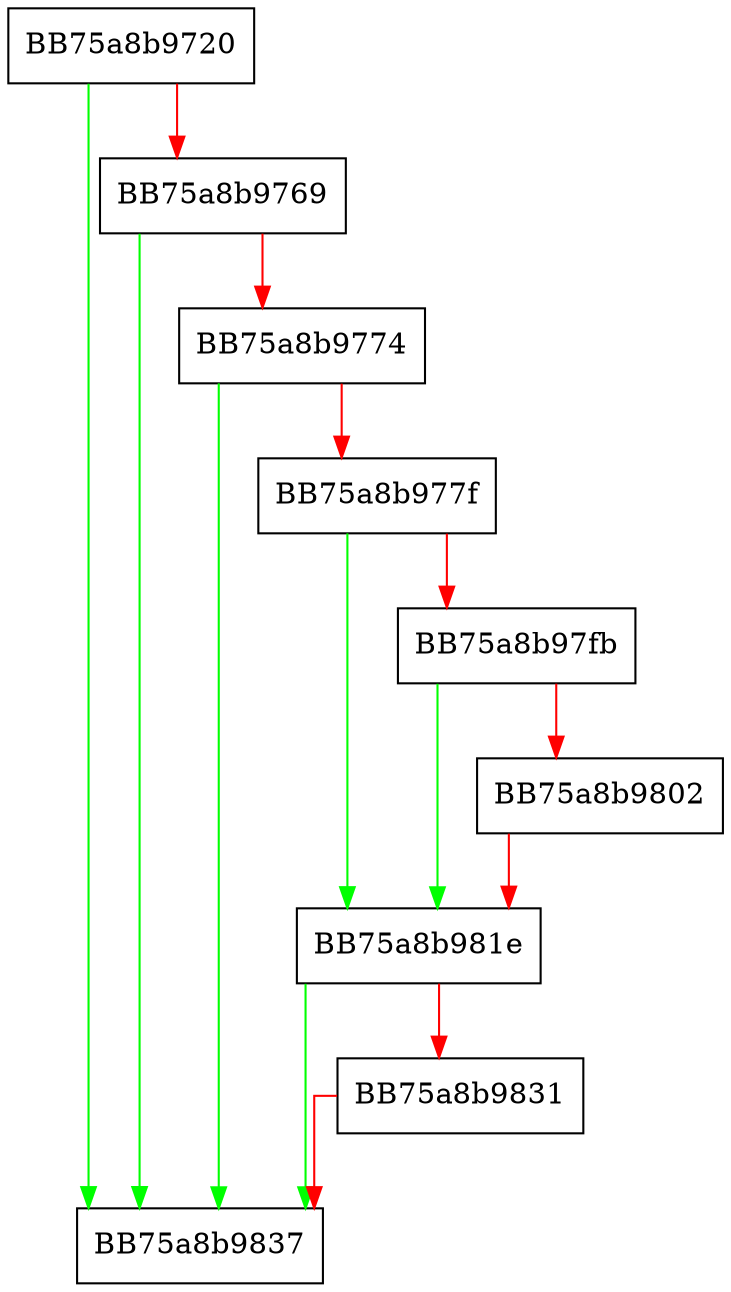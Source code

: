 digraph discover_dependencies {
  node [shape="box"];
  graph [splines=ortho];
  BB75a8b9720 -> BB75a8b9837 [color="green"];
  BB75a8b9720 -> BB75a8b9769 [color="red"];
  BB75a8b9769 -> BB75a8b9837 [color="green"];
  BB75a8b9769 -> BB75a8b9774 [color="red"];
  BB75a8b9774 -> BB75a8b9837 [color="green"];
  BB75a8b9774 -> BB75a8b977f [color="red"];
  BB75a8b977f -> BB75a8b981e [color="green"];
  BB75a8b977f -> BB75a8b97fb [color="red"];
  BB75a8b97fb -> BB75a8b981e [color="green"];
  BB75a8b97fb -> BB75a8b9802 [color="red"];
  BB75a8b9802 -> BB75a8b981e [color="red"];
  BB75a8b981e -> BB75a8b9837 [color="green"];
  BB75a8b981e -> BB75a8b9831 [color="red"];
  BB75a8b9831 -> BB75a8b9837 [color="red"];
}